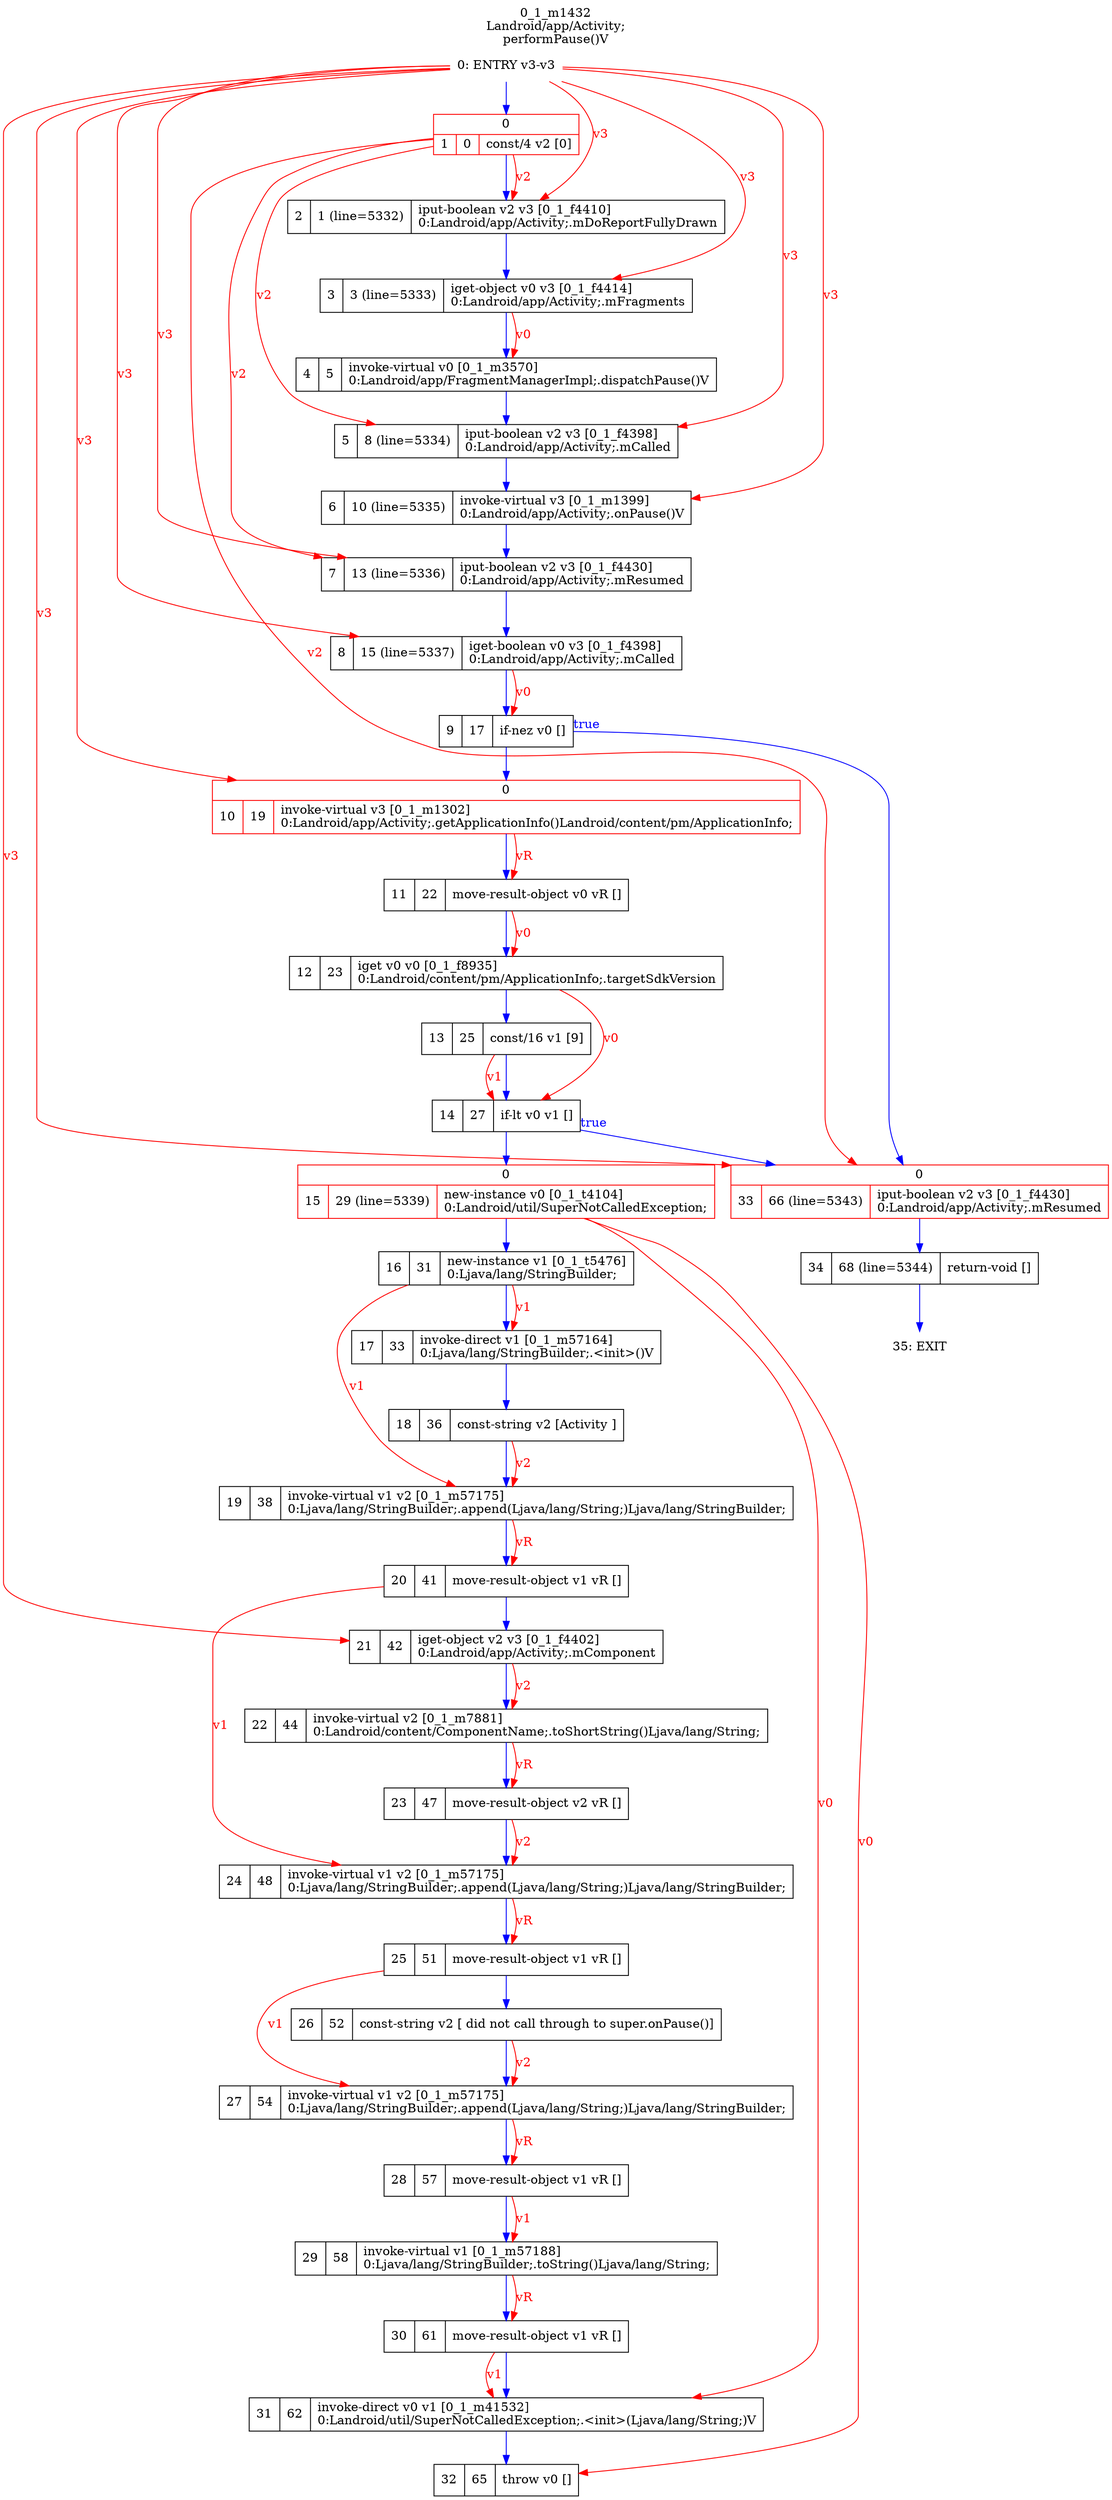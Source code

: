 digraph G {
rankdir=UD;
labelloc=t;
label="0_1_m1432\nLandroid/app/Activity;
performPause()V";
0[label="0: ENTRY v3-v3",shape=plaintext];
1[label="{0|{1|0|const/4 v2 [0]\l}}",shape=record, color=red];
2[label="2|1 (line=5332)|iput-boolean v2 v3 [0_1_f4410]\l0:Landroid/app/Activity;.mDoReportFullyDrawn\l",shape=record];
3[label="3|3 (line=5333)|iget-object v0 v3 [0_1_f4414]\l0:Landroid/app/Activity;.mFragments\l",shape=record];
4[label="4|5|invoke-virtual v0 [0_1_m3570]\l0:Landroid/app/FragmentManagerImpl;.dispatchPause()V\l",shape=record,URL="0_1_m3570.dot"];
5[label="5|8 (line=5334)|iput-boolean v2 v3 [0_1_f4398]\l0:Landroid/app/Activity;.mCalled\l",shape=record];
6[label="6|10 (line=5335)|invoke-virtual v3 [0_1_m1399]\l0:Landroid/app/Activity;.onPause()V\l",shape=record,URL="0_1_m1399.dot"];
7[label="7|13 (line=5336)|iput-boolean v2 v3 [0_1_f4430]\l0:Landroid/app/Activity;.mResumed\l",shape=record];
8[label="8|15 (line=5337)|iget-boolean v0 v3 [0_1_f4398]\l0:Landroid/app/Activity;.mCalled\l",shape=record];
9[label="9|17|if-nez v0 []\l",shape=record];
10[label="{0|{10|19|invoke-virtual v3 [0_1_m1302]\l0:Landroid/app/Activity;.getApplicationInfo()Landroid/content/pm/ApplicationInfo;\l}}",shape=record,URL="0_1_m1302.dot", color=red];
11[label="11|22|move-result-object v0 vR []\l",shape=record];
12[label="12|23|iget v0 v0 [0_1_f8935]\l0:Landroid/content/pm/ApplicationInfo;.targetSdkVersion\l",shape=record];
13[label="13|25|const/16 v1 [9]\l",shape=record];
14[label="14|27|if-lt v0 v1 []\l",shape=record];
15[label="{0|{15|29 (line=5339)|new-instance v0 [0_1_t4104]\l0:Landroid/util/SuperNotCalledException;\l}}",shape=record, color=red];
16[label="16|31|new-instance v1 [0_1_t5476]\l0:Ljava/lang/StringBuilder;\l",shape=record];
17[label="17|33|invoke-direct v1 [0_1_m57164]\l0:Ljava/lang/StringBuilder;.\<init\>()V\l",shape=record,URL="0_1_m57164.dot"];
18[label="18|36|const-string v2 [Activity ]\l",shape=record];
19[label="19|38|invoke-virtual v1 v2 [0_1_m57175]\l0:Ljava/lang/StringBuilder;.append(Ljava/lang/String;)Ljava/lang/StringBuilder;\l",shape=record,URL="0_1_m57175.dot"];
20[label="20|41|move-result-object v1 vR []\l",shape=record];
21[label="21|42|iget-object v2 v3 [0_1_f4402]\l0:Landroid/app/Activity;.mComponent\l",shape=record];
22[label="22|44|invoke-virtual v2 [0_1_m7881]\l0:Landroid/content/ComponentName;.toShortString()Ljava/lang/String;\l",shape=record,URL="0_1_m7881.dot"];
23[label="23|47|move-result-object v2 vR []\l",shape=record];
24[label="24|48|invoke-virtual v1 v2 [0_1_m57175]\l0:Ljava/lang/StringBuilder;.append(Ljava/lang/String;)Ljava/lang/StringBuilder;\l",shape=record,URL="0_1_m57175.dot"];
25[label="25|51|move-result-object v1 vR []\l",shape=record];
26[label="26|52|const-string v2 [ did not call through to super.onPause()]\l",shape=record];
27[label="27|54|invoke-virtual v1 v2 [0_1_m57175]\l0:Ljava/lang/StringBuilder;.append(Ljava/lang/String;)Ljava/lang/StringBuilder;\l",shape=record,URL="0_1_m57175.dot"];
28[label="28|57|move-result-object v1 vR []\l",shape=record];
29[label="29|58|invoke-virtual v1 [0_1_m57188]\l0:Ljava/lang/StringBuilder;.toString()Ljava/lang/String;\l",shape=record,URL="0_1_m57188.dot"];
30[label="30|61|move-result-object v1 vR []\l",shape=record];
31[label="31|62|invoke-direct v0 v1 [0_1_m41532]\l0:Landroid/util/SuperNotCalledException;.\<init\>(Ljava/lang/String;)V\l",shape=record,URL="0_1_m41532.dot"];
32[label="32|65|throw v0 []\l",shape=record];
33[label="{0|{33|66 (line=5343)|iput-boolean v2 v3 [0_1_f4430]\l0:Landroid/app/Activity;.mResumed\l}}",shape=record, color=red];
34[label="34|68 (line=5344)|return-void []\l",shape=record];
35[label="35: EXIT",shape=plaintext];
0->1 [color=blue, fontcolor=blue,weight=100, taillabel=""];
1->2 [color=blue, fontcolor=blue,weight=100, taillabel=""];
2->3 [color=blue, fontcolor=blue,weight=100, taillabel=""];
3->4 [color=blue, fontcolor=blue,weight=100, taillabel=""];
4->5 [color=blue, fontcolor=blue,weight=100, taillabel=""];
5->6 [color=blue, fontcolor=blue,weight=100, taillabel=""];
6->7 [color=blue, fontcolor=blue,weight=100, taillabel=""];
7->8 [color=blue, fontcolor=blue,weight=100, taillabel=""];
8->9 [color=blue, fontcolor=blue,weight=100, taillabel=""];
9->33 [color=blue, fontcolor=blue,weight=10, taillabel="true"];
9->10 [color=blue, fontcolor=blue,weight=100, taillabel=""];
10->11 [color=blue, fontcolor=blue,weight=100, taillabel=""];
11->12 [color=blue, fontcolor=blue,weight=100, taillabel=""];
12->13 [color=blue, fontcolor=blue,weight=100, taillabel=""];
13->14 [color=blue, fontcolor=blue,weight=100, taillabel=""];
14->33 [color=blue, fontcolor=blue,weight=10, taillabel="true"];
14->15 [color=blue, fontcolor=blue,weight=100, taillabel=""];
15->16 [color=blue, fontcolor=blue,weight=100, taillabel=""];
16->17 [color=blue, fontcolor=blue,weight=100, taillabel=""];
17->18 [color=blue, fontcolor=blue,weight=100, taillabel=""];
18->19 [color=blue, fontcolor=blue,weight=100, taillabel=""];
19->20 [color=blue, fontcolor=blue,weight=100, taillabel=""];
20->21 [color=blue, fontcolor=blue,weight=100, taillabel=""];
21->22 [color=blue, fontcolor=blue,weight=100, taillabel=""];
22->23 [color=blue, fontcolor=blue,weight=100, taillabel=""];
23->24 [color=blue, fontcolor=blue,weight=100, taillabel=""];
24->25 [color=blue, fontcolor=blue,weight=100, taillabel=""];
25->26 [color=blue, fontcolor=blue,weight=100, taillabel=""];
26->27 [color=blue, fontcolor=blue,weight=100, taillabel=""];
27->28 [color=blue, fontcolor=blue,weight=100, taillabel=""];
28->29 [color=blue, fontcolor=blue,weight=100, taillabel=""];
29->30 [color=blue, fontcolor=blue,weight=100, taillabel=""];
30->31 [color=blue, fontcolor=blue,weight=100, taillabel=""];
31->32 [color=blue, fontcolor=blue,weight=100, taillabel=""];
33->34 [color=blue, fontcolor=blue,weight=100, taillabel=""];
34->35 [color=blue, fontcolor=blue,weight=100, taillabel=""];
0->2 [color=red, fontcolor=red, label="v3"];
1->2 [color=red, fontcolor=red, label="v2"];
0->3 [color=red, fontcolor=red, label="v3"];
3->4 [color=red, fontcolor=red, label="v0"];
0->5 [color=red, fontcolor=red, label="v3"];
1->5 [color=red, fontcolor=red, label="v2"];
0->6 [color=red, fontcolor=red, label="v3"];
0->7 [color=red, fontcolor=red, label="v3"];
1->7 [color=red, fontcolor=red, label="v2"];
0->8 [color=red, fontcolor=red, label="v3"];
8->9 [color=red, fontcolor=red, label="v0"];
0->10 [color=red, fontcolor=red, label="v3"];
10->11 [color=red, fontcolor=red, label="vR"];
11->12 [color=red, fontcolor=red, label="v0"];
12->14 [color=red, fontcolor=red, label="v0"];
13->14 [color=red, fontcolor=red, label="v1"];
16->17 [color=red, fontcolor=red, label="v1"];
16->19 [color=red, fontcolor=red, label="v1"];
18->19 [color=red, fontcolor=red, label="v2"];
19->20 [color=red, fontcolor=red, label="vR"];
0->21 [color=red, fontcolor=red, label="v3"];
21->22 [color=red, fontcolor=red, label="v2"];
22->23 [color=red, fontcolor=red, label="vR"];
20->24 [color=red, fontcolor=red, label="v1"];
23->24 [color=red, fontcolor=red, label="v2"];
24->25 [color=red, fontcolor=red, label="vR"];
25->27 [color=red, fontcolor=red, label="v1"];
26->27 [color=red, fontcolor=red, label="v2"];
27->28 [color=red, fontcolor=red, label="vR"];
28->29 [color=red, fontcolor=red, label="v1"];
29->30 [color=red, fontcolor=red, label="vR"];
15->31 [color=red, fontcolor=red, label="v0"];
30->31 [color=red, fontcolor=red, label="v1"];
15->32 [color=red, fontcolor=red, label="v0"];
0->33 [color=red, fontcolor=red, label="v3"];
1->33 [color=red, fontcolor=red, label="v2"];
}
